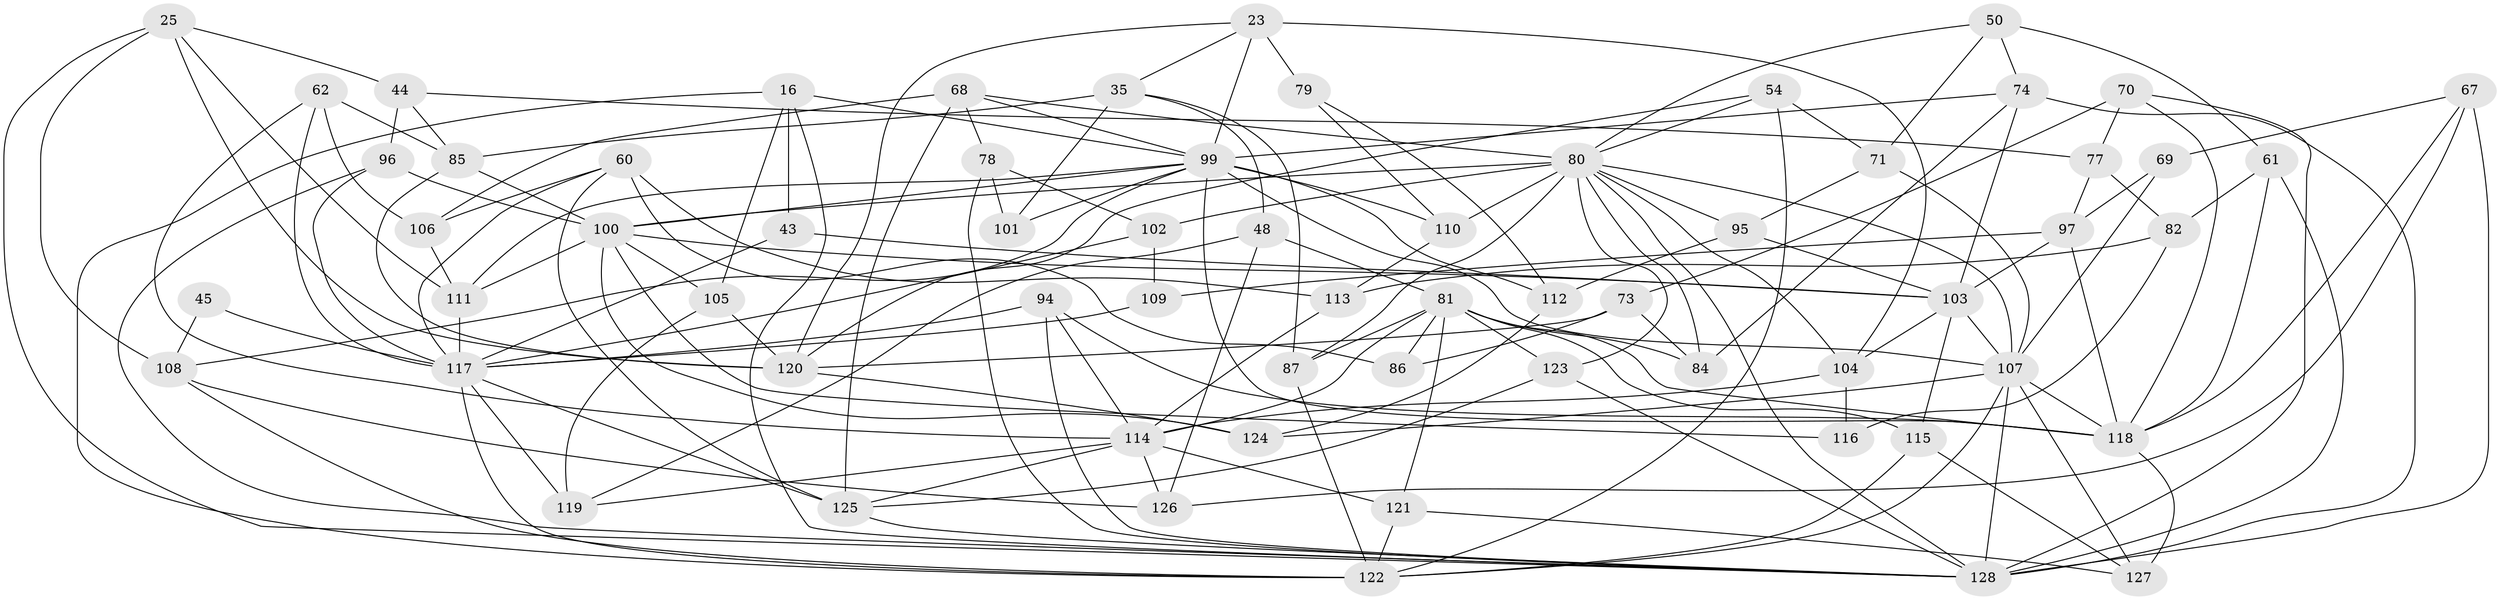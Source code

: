 // original degree distribution, {4: 1.0}
// Generated by graph-tools (version 1.1) at 2025/03/03/04/25 22:03:57]
// undirected, 64 vertices, 166 edges
graph export_dot {
graph [start="1"]
  node [color=gray90,style=filled];
  16 [super="+9"];
  23 [super="+8"];
  25 [super="+2"];
  35 [super="+26"];
  43;
  44;
  45;
  48;
  50;
  54;
  60 [super="+32"];
  61;
  62;
  67 [super="+55"];
  68 [super="+58"];
  69;
  70;
  71;
  73;
  74 [super="+53"];
  77;
  78;
  79;
  80 [super="+28+56+72"];
  81 [super="+29+30+39+41"];
  82;
  84;
  85 [super="+40"];
  86;
  87;
  94;
  95;
  96;
  97 [super="+64"];
  99 [super="+12+20+22"];
  100 [super="+93"];
  101;
  102 [super="+90"];
  103 [super="+17"];
  104 [super="+52"];
  105;
  106;
  107 [super="+33+63+75"];
  108 [super="+14"];
  109;
  110;
  111 [super="+57"];
  112;
  113;
  114 [super="+88+98"];
  115;
  116;
  117 [super="+18+46+91"];
  118 [super="+92+76"];
  119;
  120 [super="+7+66"];
  121;
  122 [super="+89"];
  123 [super="+42"];
  124;
  125 [super="+5"];
  126;
  127;
  128 [super="+11+65+51+49"];
  16 -- 43 [weight=2];
  16 -- 105;
  16 -- 128;
  16 -- 99;
  16 -- 122;
  23 -- 79 [weight=2];
  23 -- 99;
  23 -- 35;
  23 -- 104;
  23 -- 120;
  25 -- 111 [weight=2];
  25 -- 120;
  25 -- 108;
  25 -- 44;
  25 -- 128;
  35 -- 101 [weight=2];
  35 -- 87;
  35 -- 48;
  35 -- 85;
  43 -- 103;
  43 -- 117;
  44 -- 96;
  44 -- 85;
  44 -- 77;
  45 -- 108 [weight=2];
  45 -- 117 [weight=2];
  48 -- 126;
  48 -- 81;
  48 -- 119;
  50 -- 61;
  50 -- 74;
  50 -- 71;
  50 -- 80;
  54 -- 71;
  54 -- 120;
  54 -- 122;
  54 -- 80;
  60 -- 86 [weight=2];
  60 -- 113;
  60 -- 106;
  60 -- 117;
  60 -- 125;
  61 -- 82;
  61 -- 128;
  61 -- 118;
  62 -- 106;
  62 -- 85;
  62 -- 117;
  62 -- 114;
  67 -- 69;
  67 -- 128 [weight=3];
  67 -- 126;
  67 -- 118;
  68 -- 106;
  68 -- 78;
  68 -- 99;
  68 -- 80;
  68 -- 125 [weight=2];
  69 -- 97 [weight=2];
  69 -- 107;
  70 -- 77;
  70 -- 73;
  70 -- 128;
  70 -- 118;
  71 -- 95;
  71 -- 107;
  73 -- 86;
  73 -- 84;
  73 -- 120;
  74 -- 103;
  74 -- 84;
  74 -- 99;
  74 -- 128 [weight=2];
  77 -- 97;
  77 -- 82;
  78 -- 101;
  78 -- 128;
  78 -- 102;
  79 -- 112;
  79 -- 110;
  80 -- 102 [weight=2];
  80 -- 123 [weight=3];
  80 -- 110;
  80 -- 87;
  80 -- 100 [weight=2];
  80 -- 104;
  80 -- 84;
  80 -- 95;
  80 -- 107 [weight=2];
  80 -- 128;
  81 -- 115;
  81 -- 86;
  81 -- 87;
  81 -- 121;
  81 -- 123;
  81 -- 114 [weight=2];
  81 -- 84;
  81 -- 118 [weight=3];
  82 -- 113;
  82 -- 116;
  85 -- 120 [weight=2];
  85 -- 100;
  87 -- 122;
  94 -- 114;
  94 -- 117;
  94 -- 128;
  94 -- 118;
  95 -- 112;
  95 -- 103;
  96 -- 128;
  96 -- 100;
  96 -- 117;
  97 -- 109;
  97 -- 103;
  97 -- 118;
  99 -- 100;
  99 -- 101;
  99 -- 108;
  99 -- 110;
  99 -- 112;
  99 -- 111;
  99 -- 107 [weight=2];
  99 -- 118 [weight=2];
  100 -- 116;
  100 -- 103;
  100 -- 105;
  100 -- 111;
  100 -- 124;
  102 -- 109 [weight=2];
  102 -- 117;
  103 -- 115;
  103 -- 104;
  103 -- 107;
  104 -- 116 [weight=2];
  104 -- 114;
  105 -- 119;
  105 -- 120;
  106 -- 111;
  107 -- 122;
  107 -- 124;
  107 -- 127;
  107 -- 128;
  107 -- 118;
  108 -- 126;
  108 -- 122;
  109 -- 117;
  110 -- 113;
  111 -- 117;
  112 -- 124;
  113 -- 114;
  114 -- 121;
  114 -- 119;
  114 -- 126;
  114 -- 125;
  115 -- 122;
  115 -- 127;
  117 -- 125 [weight=2];
  117 -- 122;
  117 -- 119;
  118 -- 127;
  120 -- 124;
  121 -- 127;
  121 -- 122;
  123 -- 125;
  123 -- 128;
  125 -- 128;
}
